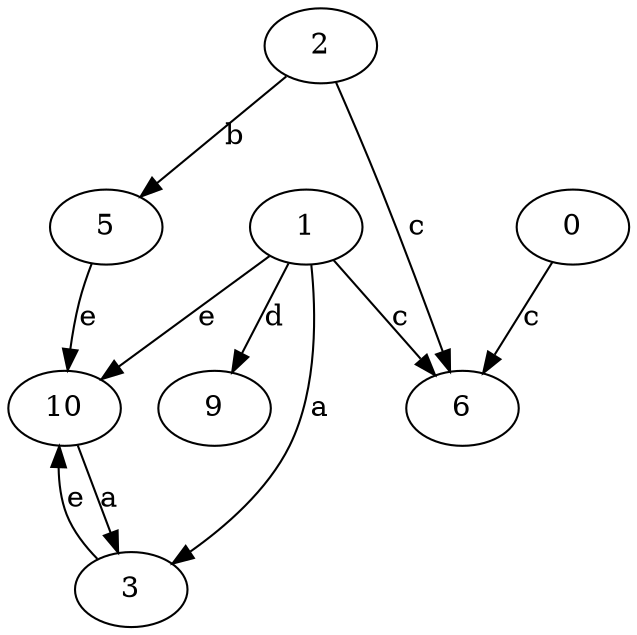 strict digraph  {
2;
0;
3;
5;
6;
1;
9;
10;
2 -> 5  [label=b];
2 -> 6  [label=c];
0 -> 6  [label=c];
3 -> 10  [label=e];
5 -> 10  [label=e];
1 -> 3  [label=a];
1 -> 6  [label=c];
1 -> 9  [label=d];
1 -> 10  [label=e];
10 -> 3  [label=a];
}
